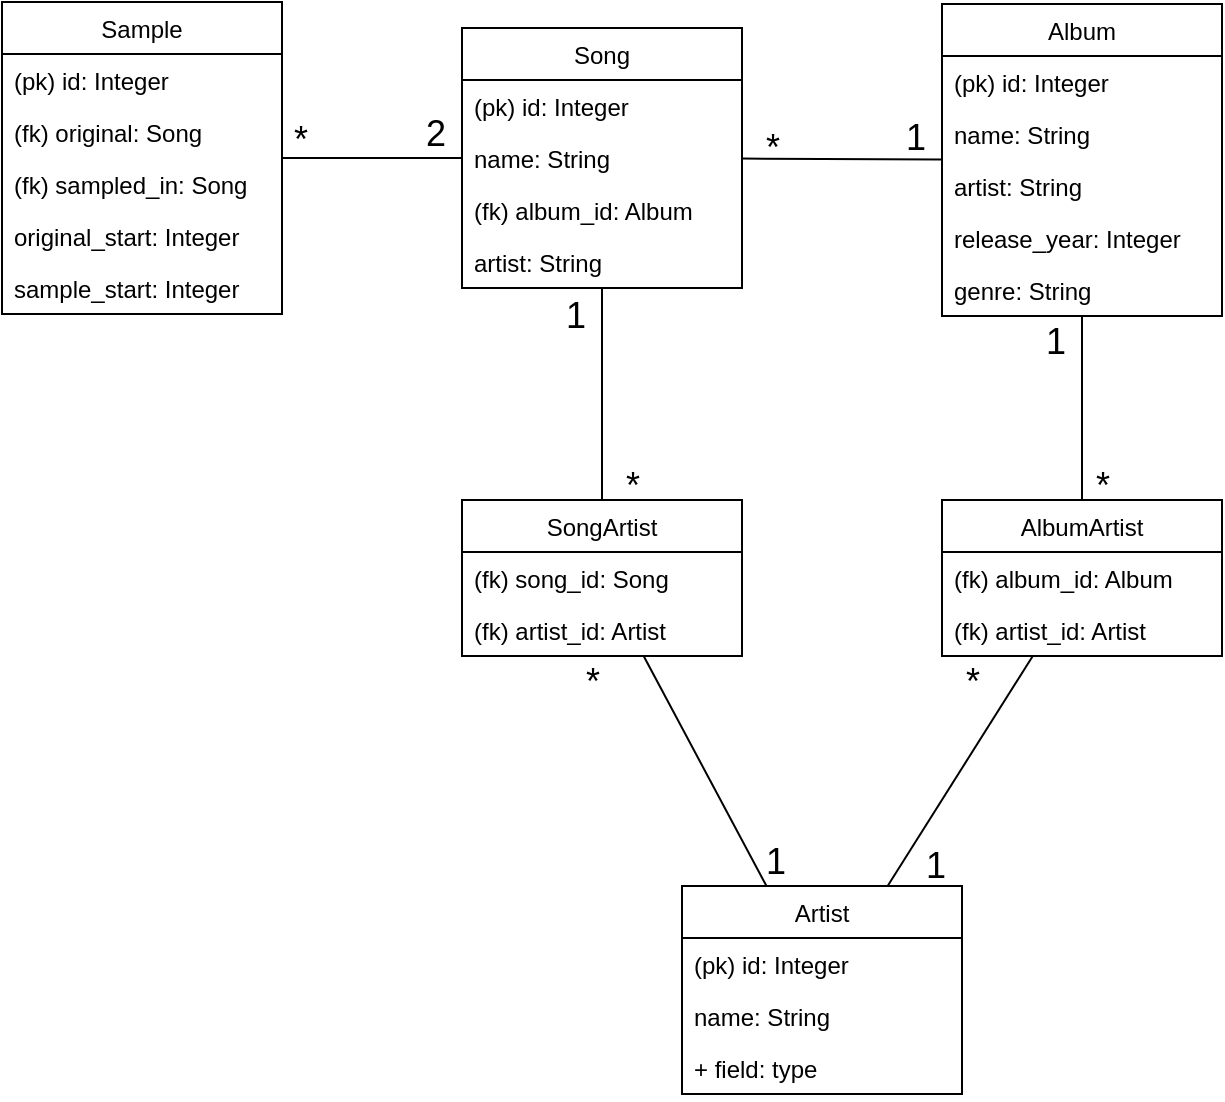 <mxfile version="11.2.5" type="device" pages="1"><diagram id="P8AmsIK8AwsBxw7lcX2r" name="Page-1"><mxGraphModel dx="963" dy="1051" grid="1" gridSize="10" guides="1" tooltips="1" connect="1" arrows="1" fold="1" page="1" pageScale="1" pageWidth="850" pageHeight="1100" math="0" shadow="0"><root><mxCell id="0"/><mxCell id="1" parent="0"/><mxCell id="O0gkv40xYNfWH3SLIEQx-28" style="rounded=0;orthogonalLoop=1;jettySize=auto;html=1;endArrow=none;endFill=0;" edge="1" parent="1" source="O0gkv40xYNfWH3SLIEQx-1" target="O0gkv40xYNfWH3SLIEQx-18"><mxGeometry relative="1" as="geometry"/></mxCell><mxCell id="O0gkv40xYNfWH3SLIEQx-1" value="Song" style="swimlane;fontStyle=0;childLayout=stackLayout;horizontal=1;startSize=26;fillColor=none;horizontalStack=0;resizeParent=1;resizeParentMax=0;resizeLast=0;collapsible=1;marginBottom=0;" vertex="1" parent="1"><mxGeometry x="260" y="112" width="140" height="130" as="geometry"/></mxCell><mxCell id="O0gkv40xYNfWH3SLIEQx-2" value="(pk) id: Integer" style="text;strokeColor=none;fillColor=none;align=left;verticalAlign=top;spacingLeft=4;spacingRight=4;overflow=hidden;rotatable=0;points=[[0,0.5],[1,0.5]];portConstraint=eastwest;" vertex="1" parent="O0gkv40xYNfWH3SLIEQx-1"><mxGeometry y="26" width="140" height="26" as="geometry"/></mxCell><mxCell id="O0gkv40xYNfWH3SLIEQx-3" value="name: String" style="text;strokeColor=none;fillColor=none;align=left;verticalAlign=top;spacingLeft=4;spacingRight=4;overflow=hidden;rotatable=0;points=[[0,0.5],[1,0.5]];portConstraint=eastwest;" vertex="1" parent="O0gkv40xYNfWH3SLIEQx-1"><mxGeometry y="52" width="140" height="26" as="geometry"/></mxCell><mxCell id="O0gkv40xYNfWH3SLIEQx-4" value="(fk) album_id: Album" style="text;strokeColor=none;fillColor=none;align=left;verticalAlign=top;spacingLeft=4;spacingRight=4;overflow=hidden;rotatable=0;points=[[0,0.5],[1,0.5]];portConstraint=eastwest;" vertex="1" parent="O0gkv40xYNfWH3SLIEQx-1"><mxGeometry y="78" width="140" height="26" as="geometry"/></mxCell><mxCell id="O0gkv40xYNfWH3SLIEQx-5" value="artist: String" style="text;strokeColor=none;fillColor=none;align=left;verticalAlign=top;spacingLeft=4;spacingRight=4;overflow=hidden;rotatable=0;points=[[0,0.5],[1,0.5]];portConstraint=eastwest;" vertex="1" parent="O0gkv40xYNfWH3SLIEQx-1"><mxGeometry y="104" width="140" height="26" as="geometry"/></mxCell><mxCell id="O0gkv40xYNfWH3SLIEQx-18" value="Album" style="swimlane;fontStyle=0;childLayout=stackLayout;horizontal=1;startSize=26;fillColor=none;horizontalStack=0;resizeParent=1;resizeParentMax=0;resizeLast=0;collapsible=1;marginBottom=0;" vertex="1" parent="1"><mxGeometry x="500" y="100" width="140" height="156" as="geometry"/></mxCell><mxCell id="O0gkv40xYNfWH3SLIEQx-19" value="(pk) id: Integer" style="text;strokeColor=none;fillColor=none;align=left;verticalAlign=top;spacingLeft=4;spacingRight=4;overflow=hidden;rotatable=0;points=[[0,0.5],[1,0.5]];portConstraint=eastwest;" vertex="1" parent="O0gkv40xYNfWH3SLIEQx-18"><mxGeometry y="26" width="140" height="26" as="geometry"/></mxCell><mxCell id="O0gkv40xYNfWH3SLIEQx-20" value="name: String" style="text;strokeColor=none;fillColor=none;align=left;verticalAlign=top;spacingLeft=4;spacingRight=4;overflow=hidden;rotatable=0;points=[[0,0.5],[1,0.5]];portConstraint=eastwest;" vertex="1" parent="O0gkv40xYNfWH3SLIEQx-18"><mxGeometry y="52" width="140" height="26" as="geometry"/></mxCell><mxCell id="O0gkv40xYNfWH3SLIEQx-23" value="artist: String" style="text;strokeColor=none;fillColor=none;align=left;verticalAlign=top;spacingLeft=4;spacingRight=4;overflow=hidden;rotatable=0;points=[[0,0.5],[1,0.5]];portConstraint=eastwest;" vertex="1" parent="O0gkv40xYNfWH3SLIEQx-18"><mxGeometry y="78" width="140" height="26" as="geometry"/></mxCell><mxCell id="O0gkv40xYNfWH3SLIEQx-24" value="release_year: Integer" style="text;strokeColor=none;fillColor=none;align=left;verticalAlign=top;spacingLeft=4;spacingRight=4;overflow=hidden;rotatable=0;points=[[0,0.5],[1,0.5]];portConstraint=eastwest;" vertex="1" parent="O0gkv40xYNfWH3SLIEQx-18"><mxGeometry y="104" width="140" height="26" as="geometry"/></mxCell><mxCell id="O0gkv40xYNfWH3SLIEQx-25" value="genre: String" style="text;strokeColor=none;fillColor=none;align=left;verticalAlign=top;spacingLeft=4;spacingRight=4;overflow=hidden;rotatable=0;points=[[0,0.5],[1,0.5]];portConstraint=eastwest;" vertex="1" parent="O0gkv40xYNfWH3SLIEQx-18"><mxGeometry y="130" width="140" height="26" as="geometry"/></mxCell><mxCell id="O0gkv40xYNfWH3SLIEQx-30" value="&lt;div style=&quot;font-size: 18px;&quot;&gt;*&lt;/div&gt;" style="text;html=1;resizable=0;points=[];autosize=1;align=left;verticalAlign=top;spacingTop=-4;fontSize=18;" vertex="1" parent="1"><mxGeometry x="410" y="159" width="20" height="20" as="geometry"/></mxCell><mxCell id="O0gkv40xYNfWH3SLIEQx-31" value="&lt;div style=&quot;font-size: 18px;&quot;&gt;1&lt;/div&gt;" style="text;html=1;resizable=0;points=[];autosize=1;align=left;verticalAlign=top;spacingTop=-4;fontSize=18;" vertex="1" parent="1"><mxGeometry x="480" y="154" width="20" height="20" as="geometry"/></mxCell><mxCell id="O0gkv40xYNfWH3SLIEQx-52" style="edgeStyle=none;rounded=0;orthogonalLoop=1;jettySize=auto;html=1;endArrow=none;endFill=0;fontSize=12;" edge="1" parent="1" source="O0gkv40xYNfWH3SLIEQx-36" target="O0gkv40xYNfWH3SLIEQx-47"><mxGeometry relative="1" as="geometry"/></mxCell><mxCell id="O0gkv40xYNfWH3SLIEQx-36" value="Artist" style="swimlane;fontStyle=0;childLayout=stackLayout;horizontal=1;startSize=26;fillColor=none;horizontalStack=0;resizeParent=1;resizeParentMax=0;resizeLast=0;collapsible=1;marginBottom=0;" vertex="1" parent="1"><mxGeometry x="370" y="541" width="140" height="104" as="geometry"/></mxCell><mxCell id="O0gkv40xYNfWH3SLIEQx-37" value="(pk) id: Integer" style="text;strokeColor=none;fillColor=none;align=left;verticalAlign=top;spacingLeft=4;spacingRight=4;overflow=hidden;rotatable=0;points=[[0,0.5],[1,0.5]];portConstraint=eastwest;" vertex="1" parent="O0gkv40xYNfWH3SLIEQx-36"><mxGeometry y="26" width="140" height="26" as="geometry"/></mxCell><mxCell id="O0gkv40xYNfWH3SLIEQx-38" value="name: String" style="text;strokeColor=none;fillColor=none;align=left;verticalAlign=top;spacingLeft=4;spacingRight=4;overflow=hidden;rotatable=0;points=[[0,0.5],[1,0.5]];portConstraint=eastwest;" vertex="1" parent="O0gkv40xYNfWH3SLIEQx-36"><mxGeometry y="52" width="140" height="26" as="geometry"/></mxCell><mxCell id="O0gkv40xYNfWH3SLIEQx-39" value="+ field: type" style="text;strokeColor=none;fillColor=none;align=left;verticalAlign=top;spacingLeft=4;spacingRight=4;overflow=hidden;rotatable=0;points=[[0,0.5],[1,0.5]];portConstraint=eastwest;" vertex="1" parent="O0gkv40xYNfWH3SLIEQx-36"><mxGeometry y="78" width="140" height="26" as="geometry"/></mxCell><mxCell id="O0gkv40xYNfWH3SLIEQx-40" style="edgeStyle=none;rounded=0;orthogonalLoop=1;jettySize=auto;html=1;endArrow=none;endFill=0;" edge="1" parent="1" source="O0gkv40xYNfWH3SLIEQx-57" target="O0gkv40xYNfWH3SLIEQx-36"><mxGeometry relative="1" as="geometry"/></mxCell><mxCell id="O0gkv40xYNfWH3SLIEQx-41" value="&lt;div style=&quot;font-size: 18px;&quot;&gt;*&lt;/div&gt;" style="text;html=1;resizable=0;points=[];autosize=1;align=left;verticalAlign=top;spacingTop=-4;fontSize=18;" vertex="1" parent="1"><mxGeometry x="340" y="328" width="20" height="20" as="geometry"/></mxCell><mxCell id="O0gkv40xYNfWH3SLIEQx-51" style="edgeStyle=none;rounded=0;orthogonalLoop=1;jettySize=auto;html=1;endArrow=none;endFill=0;fontSize=12;" edge="1" parent="1" source="O0gkv40xYNfWH3SLIEQx-47" target="O0gkv40xYNfWH3SLIEQx-1"><mxGeometry relative="1" as="geometry"/></mxCell><mxCell id="O0gkv40xYNfWH3SLIEQx-47" value="SongArtist" style="swimlane;fontStyle=0;childLayout=stackLayout;horizontal=1;startSize=26;fillColor=none;horizontalStack=0;resizeParent=1;resizeParentMax=0;resizeLast=0;collapsible=1;marginBottom=0;fontSize=12;" vertex="1" parent="1"><mxGeometry x="260" y="348" width="140" height="78" as="geometry"/></mxCell><mxCell id="O0gkv40xYNfWH3SLIEQx-48" value="(fk) song_id: Song" style="text;strokeColor=none;fillColor=none;align=left;verticalAlign=top;spacingLeft=4;spacingRight=4;overflow=hidden;rotatable=0;points=[[0,0.5],[1,0.5]];portConstraint=eastwest;" vertex="1" parent="O0gkv40xYNfWH3SLIEQx-47"><mxGeometry y="26" width="140" height="26" as="geometry"/></mxCell><mxCell id="O0gkv40xYNfWH3SLIEQx-49" value="(fk) artist_id: Artist" style="text;strokeColor=none;fillColor=none;align=left;verticalAlign=top;spacingLeft=4;spacingRight=4;overflow=hidden;rotatable=0;points=[[0,0.5],[1,0.5]];portConstraint=eastwest;" vertex="1" parent="O0gkv40xYNfWH3SLIEQx-47"><mxGeometry y="52" width="140" height="26" as="geometry"/></mxCell><mxCell id="O0gkv40xYNfWH3SLIEQx-57" value="AlbumArtist" style="swimlane;fontStyle=0;childLayout=stackLayout;horizontal=1;startSize=26;fillColor=none;horizontalStack=0;resizeParent=1;resizeParentMax=0;resizeLast=0;collapsible=1;marginBottom=0;fontSize=12;" vertex="1" parent="1"><mxGeometry x="500" y="348" width="140" height="78" as="geometry"/></mxCell><mxCell id="O0gkv40xYNfWH3SLIEQx-58" value="(fk) album_id: Album&#xA;" style="text;strokeColor=none;fillColor=none;align=left;verticalAlign=top;spacingLeft=4;spacingRight=4;overflow=hidden;rotatable=0;points=[[0,0.5],[1,0.5]];portConstraint=eastwest;" vertex="1" parent="O0gkv40xYNfWH3SLIEQx-57"><mxGeometry y="26" width="140" height="26" as="geometry"/></mxCell><mxCell id="O0gkv40xYNfWH3SLIEQx-59" value="(fk) artist_id: Artist" style="text;strokeColor=none;fillColor=none;align=left;verticalAlign=top;spacingLeft=4;spacingRight=4;overflow=hidden;rotatable=0;points=[[0,0.5],[1,0.5]];portConstraint=eastwest;" vertex="1" parent="O0gkv40xYNfWH3SLIEQx-57"><mxGeometry y="52" width="140" height="26" as="geometry"/></mxCell><mxCell id="O0gkv40xYNfWH3SLIEQx-60" style="edgeStyle=none;rounded=0;orthogonalLoop=1;jettySize=auto;html=1;endArrow=none;endFill=0;" edge="1" parent="1" source="O0gkv40xYNfWH3SLIEQx-18" target="O0gkv40xYNfWH3SLIEQx-57"><mxGeometry relative="1" as="geometry"><mxPoint x="547.007" y="256" as="sourcePoint"/><mxPoint x="455.329" y="567" as="targetPoint"/></mxGeometry></mxCell><mxCell id="O0gkv40xYNfWH3SLIEQx-61" value="&lt;div style=&quot;font-size: 18px;&quot;&gt;*&lt;/div&gt;" style="text;html=1;resizable=0;points=[];autosize=1;align=left;verticalAlign=top;spacingTop=-4;fontSize=18;" vertex="1" parent="1"><mxGeometry x="320" y="426" width="20" height="20" as="geometry"/></mxCell><mxCell id="O0gkv40xYNfWH3SLIEQx-62" value="&lt;div style=&quot;font-size: 18px;&quot;&gt;*&lt;/div&gt;" style="text;html=1;resizable=0;points=[];autosize=1;align=left;verticalAlign=top;spacingTop=-4;fontSize=18;" vertex="1" parent="1"><mxGeometry x="510" y="426" width="20" height="20" as="geometry"/></mxCell><mxCell id="O0gkv40xYNfWH3SLIEQx-63" value="&lt;div style=&quot;font-size: 18px;&quot;&gt;*&lt;/div&gt;" style="text;html=1;resizable=0;points=[];autosize=1;align=left;verticalAlign=top;spacingTop=-4;fontSize=18;" vertex="1" parent="1"><mxGeometry x="575" y="328" width="20" height="20" as="geometry"/></mxCell><mxCell id="O0gkv40xYNfWH3SLIEQx-64" value="&lt;div style=&quot;font-size: 18px;&quot;&gt;1&lt;/div&gt;" style="text;html=1;resizable=0;points=[];autosize=1;align=left;verticalAlign=top;spacingTop=-4;fontSize=18;" vertex="1" parent="1"><mxGeometry x="310" y="243" width="20" height="20" as="geometry"/></mxCell><mxCell id="O0gkv40xYNfWH3SLIEQx-65" value="&lt;div style=&quot;font-size: 18px;&quot;&gt;1&lt;/div&gt;" style="text;html=1;resizable=0;points=[];autosize=1;align=left;verticalAlign=top;spacingTop=-4;fontSize=18;" vertex="1" parent="1"><mxGeometry x="550" y="256" width="20" height="20" as="geometry"/></mxCell><mxCell id="O0gkv40xYNfWH3SLIEQx-66" value="&lt;div style=&quot;font-size: 18px;&quot;&gt;1&lt;/div&gt;" style="text;html=1;resizable=0;points=[];autosize=1;align=left;verticalAlign=top;spacingTop=-4;fontSize=18;" vertex="1" parent="1"><mxGeometry x="490" y="518" width="20" height="20" as="geometry"/></mxCell><mxCell id="O0gkv40xYNfWH3SLIEQx-67" value="&lt;div style=&quot;font-size: 18px;&quot;&gt;1&lt;/div&gt;" style="text;html=1;resizable=0;points=[];autosize=1;align=left;verticalAlign=top;spacingTop=-4;fontSize=18;" vertex="1" parent="1"><mxGeometry x="410" y="516" width="20" height="20" as="geometry"/></mxCell><mxCell id="O0gkv40xYNfWH3SLIEQx-68" value="Sample" style="swimlane;fontStyle=0;childLayout=stackLayout;horizontal=1;startSize=26;fillColor=none;horizontalStack=0;resizeParent=1;resizeParentMax=0;resizeLast=0;collapsible=1;marginBottom=0;fontSize=12;" vertex="1" parent="1"><mxGeometry x="30" y="99" width="140" height="156" as="geometry"/></mxCell><mxCell id="O0gkv40xYNfWH3SLIEQx-69" value="(pk) id: Integer" style="text;strokeColor=none;fillColor=none;align=left;verticalAlign=top;spacingLeft=4;spacingRight=4;overflow=hidden;rotatable=0;points=[[0,0.5],[1,0.5]];portConstraint=eastwest;" vertex="1" parent="O0gkv40xYNfWH3SLIEQx-68"><mxGeometry y="26" width="140" height="26" as="geometry"/></mxCell><mxCell id="O0gkv40xYNfWH3SLIEQx-70" value="(fk) original: Song" style="text;strokeColor=none;fillColor=none;align=left;verticalAlign=top;spacingLeft=4;spacingRight=4;overflow=hidden;rotatable=0;points=[[0,0.5],[1,0.5]];portConstraint=eastwest;" vertex="1" parent="O0gkv40xYNfWH3SLIEQx-68"><mxGeometry y="52" width="140" height="26" as="geometry"/></mxCell><mxCell id="O0gkv40xYNfWH3SLIEQx-71" value="(fk) sampled_in: Song" style="text;strokeColor=none;fillColor=none;align=left;verticalAlign=top;spacingLeft=4;spacingRight=4;overflow=hidden;rotatable=0;points=[[0,0.5],[1,0.5]];portConstraint=eastwest;" vertex="1" parent="O0gkv40xYNfWH3SLIEQx-68"><mxGeometry y="78" width="140" height="26" as="geometry"/></mxCell><mxCell id="O0gkv40xYNfWH3SLIEQx-72" value="original_start: Integer" style="text;strokeColor=none;fillColor=none;align=left;verticalAlign=top;spacingLeft=4;spacingRight=4;overflow=hidden;rotatable=0;points=[[0,0.5],[1,0.5]];portConstraint=eastwest;" vertex="1" parent="O0gkv40xYNfWH3SLIEQx-68"><mxGeometry y="104" width="140" height="26" as="geometry"/></mxCell><mxCell id="O0gkv40xYNfWH3SLIEQx-73" value="sample_start: Integer" style="text;strokeColor=none;fillColor=none;align=left;verticalAlign=top;spacingLeft=4;spacingRight=4;overflow=hidden;rotatable=0;points=[[0,0.5],[1,0.5]];portConstraint=eastwest;" vertex="1" parent="O0gkv40xYNfWH3SLIEQx-68"><mxGeometry y="130" width="140" height="26" as="geometry"/></mxCell><mxCell id="O0gkv40xYNfWH3SLIEQx-74" style="edgeStyle=none;rounded=0;orthogonalLoop=1;jettySize=auto;html=1;endArrow=none;endFill=0;fontSize=12;" edge="1" parent="1" source="O0gkv40xYNfWH3SLIEQx-68" target="O0gkv40xYNfWH3SLIEQx-1"><mxGeometry relative="1" as="geometry"/></mxCell><mxCell id="O0gkv40xYNfWH3SLIEQx-75" value="2" style="text;html=1;resizable=0;points=[];autosize=1;align=left;verticalAlign=top;spacingTop=-4;fontSize=18;" vertex="1" parent="1"><mxGeometry x="240" y="152" width="30" height="20" as="geometry"/></mxCell><mxCell id="O0gkv40xYNfWH3SLIEQx-76" value="&lt;div style=&quot;font-size: 18px;&quot;&gt;*&lt;/div&gt;" style="text;html=1;resizable=0;points=[];autosize=1;align=left;verticalAlign=top;spacingTop=-4;fontSize=18;" vertex="1" parent="1"><mxGeometry x="174" y="155" width="20" height="20" as="geometry"/></mxCell></root></mxGraphModel></diagram></mxfile>